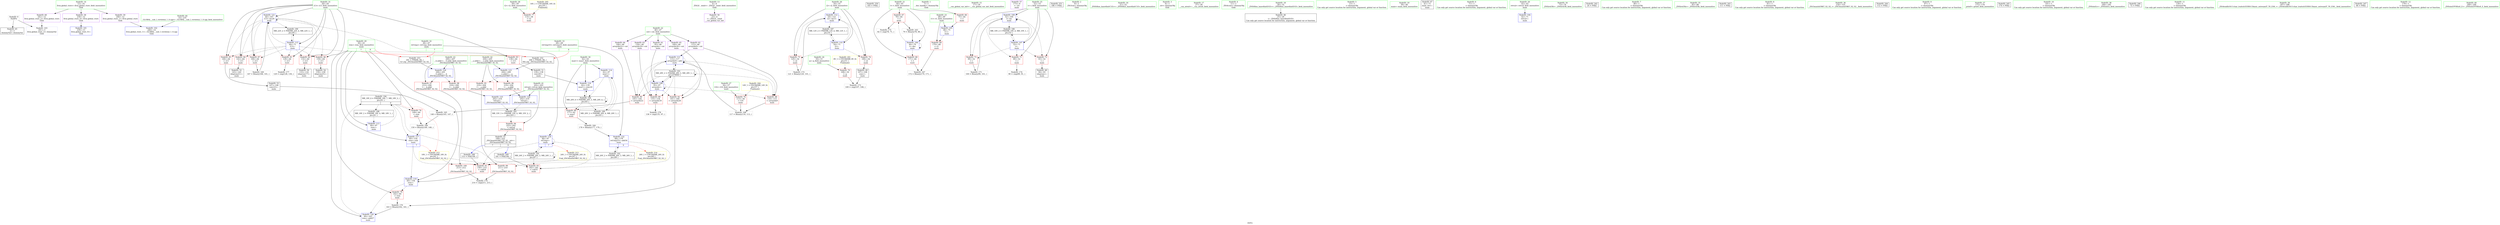digraph "SVFG" {
	label="SVFG";

	Node0x56521dd12a90 [shape=record,color=grey,label="{NodeID: 0\nNullPtr}"];
	Node0x56521dd12a90 -> Node0x56521dd2d240[style=solid];
	Node0x56521dd12a90 -> Node0x56521dd2db20[style=solid];
	Node0x56521dd2d5e0 [shape=record,color=red,label="{NodeID: 97\n212\<--206\n\<--__b.addr\n_ZSt3maxIxERKT_S2_S2_\n}"];
	Node0x56521dd2d5e0 -> Node0x56521dd2d850[style=solid];
	Node0x56521dd2b7c0 [shape=record,color=green,label="{NodeID: 14\n12\<--16\nllvm.global_ctors\<--llvm.global_ctors_field_insensitive\nGlob }"];
	Node0x56521dd2b7c0 -> Node0x56521dd2ed50[style=solid];
	Node0x56521dd2b7c0 -> Node0x56521dd2ee50[style=solid];
	Node0x56521dd2b7c0 -> Node0x56521dd2ef50[style=solid];
	Node0x56521dd31ad0 [shape=record,color=black,label="{NodeID: 194\nMR_18V_4 = PHI(MR_18V_7, MR_18V_3, )\npts\{61 \}\n|{|<s4>9}}"];
	Node0x56521dd31ad0 -> Node0x56521dd2fe20[style=dashed];
	Node0x56521dd31ad0 -> Node0x56521dd30a50[style=dashed];
	Node0x56521dd31ad0 -> Node0x56521dd32e80[style=dashed];
	Node0x56521dd31ad0 -> Node0x56521dd3f3e0[style=dashed];
	Node0x56521dd31ad0:s4 -> Node0x56521dd45490[style=dashed,color=red];
	Node0x56521dd2e1d0 [shape=record,color=blue,label="{NodeID: 111\n115\<--117\narrayidx9\<--add\nmain\n}"];
	Node0x56521dd2e1d0 -> Node0x56521dd30640[style=dashed];
	Node0x56521dd2e1d0 -> Node0x56521dd30710[style=dashed];
	Node0x56521dd2e1d0 -> Node0x56521dd307e0[style=dashed];
	Node0x56521dd2e1d0 -> Node0x56521dd30980[style=dashed];
	Node0x56521dd2e1d0 -> Node0x56521dd2e1d0[style=dashed];
	Node0x56521dd2e1d0 -> Node0x56521dd315d0[style=dashed];
	Node0x56521dd2c2f0 [shape=record,color=green,label="{NodeID: 28\n58\<--59\nt2\<--t2_field_insensitive\nmain\n}"];
	Node0x56521dd2c2f0 -> Node0x56521dd2fd50[style=solid];
	Node0x56521dd33500 [shape=record,color=blue,label="{NodeID: 125\n202\<--216\nretval\<--\n_ZSt3maxIxERKT_S2_S2_\n}"];
	Node0x56521dd33500 -> Node0x56521dd3dae0[style=dashed];
	Node0x56521dd2cfa0 [shape=record,color=green,label="{NodeID: 42\n204\<--205\n__a.addr\<--__a.addr_field_insensitive\n_ZSt3maxIxERKT_S2_S2_\n}"];
	Node0x56521dd2cfa0 -> Node0x56521dd30bf0[style=solid];
	Node0x56521dd2cfa0 -> Node0x56521dd2d510[style=solid];
	Node0x56521dd2cfa0 -> Node0x56521dd33360[style=solid];
	Node0x56521dd2ebb0 [shape=record,color=purple,label="{NodeID: 56\n23\<--4\n\<--_ZStL8__ioinit\n__cxx_global_var_init\n}"];
	Node0x56521dd2f7a0 [shape=record,color=red,label="{NodeID: 70\n108\<--50\n\<--q\nmain\n}"];
	Node0x56521dd2f7a0 -> Node0x56521dd365b0[style=solid];
	Node0x56521dd527d0 [shape=record,color=black,label="{NodeID: 250\n183 = PHI()\n}"];
	Node0x56521dd35cb0 [shape=record,color=grey,label="{NodeID: 167\n172 = Binary(170, 171, )\n}"];
	Node0x56521dd30300 [shape=record,color=red,label="{NodeID: 84\n142\<--64\n\<--i13\nmain\n}"];
	Node0x56521dd30300 -> Node0x56521dd2e870[style=solid];
	Node0x56521dd2a970 [shape=record,color=green,label="{NodeID: 1\n7\<--1\n__dso_handle\<--dummyObj\nGlob }"];
	Node0x56521dd2d6b0 [shape=record,color=red,label="{NodeID: 98\n216\<--206\n\<--__b.addr\n_ZSt3maxIxERKT_S2_S2_\n}"];
	Node0x56521dd2d6b0 -> Node0x56521dd33500[style=solid];
	Node0x56521dd2b850 [shape=record,color=green,label="{NodeID: 15\n17\<--18\n__cxx_global_var_init\<--__cxx_global_var_init_field_insensitive\n}"];
	Node0x56521dd2e2a0 [shape=record,color=blue,label="{NodeID: 112\n54\<--121\ni2\<--inc11\nmain\n}"];
	Node0x56521dd2e2a0 -> Node0x56521dd2fae0[style=dashed];
	Node0x56521dd2e2a0 -> Node0x56521dd2fbb0[style=dashed];
	Node0x56521dd2e2a0 -> Node0x56521dd2e2a0[style=dashed];
	Node0x56521dd2e2a0 -> Node0x56521dd3eee0[style=dashed];
	Node0x56521dd2c3c0 [shape=record,color=green,label="{NodeID: 29\n60\<--61\nrem\<--rem_field_insensitive\nmain\n|{|<s6>7|<s7>9}}"];
	Node0x56521dd2c3c0 -> Node0x56521dd2fe20[style=solid];
	Node0x56521dd2c3c0 -> Node0x56521dd2fef0[style=solid];
	Node0x56521dd2c3c0 -> Node0x56521dd2e370[style=solid];
	Node0x56521dd2c3c0 -> Node0x56521dd32e80[style=solid];
	Node0x56521dd2c3c0 -> Node0x56521dd33020[style=solid];
	Node0x56521dd2c3c0 -> Node0x56521dd330f0[style=solid];
	Node0x56521dd2c3c0:s6 -> Node0x56521dd52970[style=solid,color=red];
	Node0x56521dd2c3c0:s7 -> Node0x56521dd52be0[style=solid,color=red];
	Node0x56521dd335d0 [shape=record,color=blue,label="{NodeID: 126\n202\<--219\nretval\<--\n_ZSt3maxIxERKT_S2_S2_\n}"];
	Node0x56521dd335d0 -> Node0x56521dd3dae0[style=dashed];
	Node0x56521dd2d070 [shape=record,color=green,label="{NodeID: 43\n206\<--207\n__b.addr\<--__b.addr_field_insensitive\n_ZSt3maxIxERKT_S2_S2_\n}"];
	Node0x56521dd2d070 -> Node0x56521dd2d5e0[style=solid];
	Node0x56521dd2d070 -> Node0x56521dd2d6b0[style=solid];
	Node0x56521dd2d070 -> Node0x56521dd33430[style=solid];
	Node0x56521dd2ec80 [shape=record,color=purple,label="{NodeID: 57\n173\<--9\n\<--.str\nmain\n}"];
	Node0x56521dd2f870 [shape=record,color=red,label="{NodeID: 71\n89\<--52\n\<--i\nmain\n}"];
	Node0x56521dd2f870 -> Node0x56521dd36730[style=solid];
	Node0x56521dd528a0 [shape=record,color=black,label="{NodeID: 251\n186 = PHI()\n}"];
	Node0x56521dd35e30 [shape=record,color=grey,label="{NodeID: 168\n117 = Binary(116, 113, )\n}"];
	Node0x56521dd35e30 -> Node0x56521dd2e1d0[style=solid];
	Node0x56521dd303d0 [shape=record,color=red,label="{NodeID: 85\n146\<--64\n\<--i13\nmain\n}"];
	Node0x56521dd303d0 -> Node0x56521dd2e940[style=solid];
	Node0x56521dd12fb0 [shape=record,color=green,label="{NodeID: 2\n8\<--1\n_ZSt3cin\<--dummyObj\nGlob }"];
	Node0x56521dd2d780 [shape=record,color=red,label="{NodeID: 99\n211\<--210\n\<--\n_ZSt3maxIxERKT_S2_S2_\n}"];
	Node0x56521dd2d780 -> Node0x56521dd36a30[style=solid];
	Node0x56521dd2b8e0 [shape=record,color=green,label="{NodeID: 16\n21\<--22\n_ZNSt8ios_base4InitC1Ev\<--_ZNSt8ios_base4InitC1Ev_field_insensitive\n}"];
	Node0x56521dd2e370 [shape=record,color=blue,label="{NodeID: 113\n60\<--97\nrem\<--\nmain\n}"];
	Node0x56521dd2e370 -> Node0x56521dd31ad0[style=dashed];
	Node0x56521dd2c490 [shape=record,color=green,label="{NodeID: 30\n62\<--63\nmax1\<--max1_field_insensitive\nmain\n}"];
	Node0x56521dd2c490 -> Node0x56521dd2ffc0[style=solid];
	Node0x56521dd2c490 -> Node0x56521dd2e440[style=solid];
	Node0x56521dd2c490 -> Node0x56521dd32db0[style=solid];
	Node0x56521dd2d140 [shape=record,color=green,label="{NodeID: 44\n14\<--235\n_GLOBAL__sub_I_vershwal_1_0.cpp\<--_GLOBAL__sub_I_vershwal_1_0.cpp_field_insensitive\n}"];
	Node0x56521dd2d140 -> Node0x56521dd2da20[style=solid];
	Node0x56521dd2ed50 [shape=record,color=purple,label="{NodeID: 58\n239\<--12\nllvm.global_ctors_0\<--llvm.global_ctors\nGlob }"];
	Node0x56521dd2ed50 -> Node0x56521dd2d920[style=solid];
	Node0x56521dd2f940 [shape=record,color=red,label="{NodeID: 72\n93\<--52\n\<--i\nmain\n}"];
	Node0x56521dd2f940 -> Node0x56521dd2e530[style=solid];
	Node0x56521dd52970 [shape=record,color=black,label="{NodeID: 252\n200 = PHI(60, 68, )\n0th arg _ZSt3maxIxERKT_S2_S2_ }"];
	Node0x56521dd52970 -> Node0x56521dd33360[style=solid];
	Node0x56521dd35fb0 [shape=record,color=grey,label="{NodeID: 169\n167 = Binary(166, 101, )\n}"];
	Node0x56521dd35fb0 -> Node0x56521dd331c0[style=solid];
	Node0x56521dd304a0 [shape=record,color=red,label="{NodeID: 86\n158\<--64\n\<--i13\nmain\n}"];
	Node0x56521dd304a0 -> Node0x56521dd2ea10[style=solid];
	Node0x56521dd13040 [shape=record,color=green,label="{NodeID: 3\n9\<--1\n.str\<--dummyObj\nGlob }"];
	Node0x56521dd3dae0 [shape=record,color=black,label="{NodeID: 183\nMR_33V_3 = PHI(MR_33V_4, MR_33V_2, )\npts\{203 \}\n}"];
	Node0x56521dd3dae0 -> Node0x56521dd30b20[style=dashed];
	Node0x56521dd2d850 [shape=record,color=red,label="{NodeID: 100\n213\<--212\n\<--\n_ZSt3maxIxERKT_S2_S2_\n}"];
	Node0x56521dd2d850 -> Node0x56521dd36a30[style=solid];
	Node0x56521dd2b970 [shape=record,color=green,label="{NodeID: 17\n27\<--28\n__cxa_atexit\<--__cxa_atexit_field_insensitive\n}"];
	Node0x56521dd2e440 [shape=record,color=blue,label="{NodeID: 114\n62\<--97\nmax1\<--\nmain\n}"];
	Node0x56521dd2e440 -> Node0x56521dd2ffc0[style=dashed];
	Node0x56521dd2e440 -> Node0x56521dd32db0[style=dashed];
	Node0x56521dd2e440 -> Node0x56521dd3dfe0[style=dashed];
	Node0x56521dd2e440 -> Node0x56521dd3f8e0[style=dashed];
	Node0x56521dd2c560 [shape=record,color=green,label="{NodeID: 31\n64\<--65\ni13\<--i13_field_insensitive\nmain\n}"];
	Node0x56521dd2c560 -> Node0x56521dd30090[style=solid];
	Node0x56521dd2c560 -> Node0x56521dd30160[style=solid];
	Node0x56521dd2c560 -> Node0x56521dd30230[style=solid];
	Node0x56521dd2c560 -> Node0x56521dd30300[style=solid];
	Node0x56521dd2c560 -> Node0x56521dd303d0[style=solid];
	Node0x56521dd2c560 -> Node0x56521dd304a0[style=solid];
	Node0x56521dd2c560 -> Node0x56521dd30570[style=solid];
	Node0x56521dd2c560 -> Node0x56521dd32ce0[style=solid];
	Node0x56521dd2c560 -> Node0x56521dd331c0[style=solid];
	Node0x56521dd2d240 [shape=record,color=black,label="{NodeID: 45\n2\<--3\ndummyVal\<--dummyVal\n}"];
	Node0x56521dd2ee50 [shape=record,color=purple,label="{NodeID: 59\n240\<--12\nllvm.global_ctors_1\<--llvm.global_ctors\nGlob }"];
	Node0x56521dd2ee50 -> Node0x56521dd2da20[style=solid];
	Node0x56521dd2fa10 [shape=record,color=red,label="{NodeID: 73\n99\<--52\n\<--i\nmain\n}"];
	Node0x56521dd2fa10 -> Node0x56521dd362b0[style=solid];
	Node0x56521dd52be0 [shape=record,color=black,label="{NodeID: 253\n201 = PHI(66, 60, )\n1st arg _ZSt3maxIxERKT_S2_S2_ }"];
	Node0x56521dd52be0 -> Node0x56521dd33430[style=solid];
	Node0x56521dd36130 [shape=record,color=grey,label="{NodeID: 170\n163 = Binary(162, 161, )\n}"];
	Node0x56521dd36130 -> Node0x56521dd330f0[style=solid];
	Node0x56521dd30570 [shape=record,color=red,label="{NodeID: 87\n166\<--64\n\<--i13\nmain\n}"];
	Node0x56521dd30570 -> Node0x56521dd35fb0[style=solid];
	Node0x56521dd2b220 [shape=record,color=green,label="{NodeID: 4\n11\<--1\n_ZSt4cout\<--dummyObj\nGlob }"];
	Node0x56521dd3dfe0 [shape=record,color=black,label="{NodeID: 184\nMR_20V_6 = PHI(MR_20V_5, MR_20V_4, )\npts\{63 \}\n}"];
	Node0x56521dd3dfe0 -> Node0x56521dd2ffc0[style=dashed];
	Node0x56521dd3dfe0 -> Node0x56521dd32db0[style=dashed];
	Node0x56521dd3dfe0 -> Node0x56521dd3dfe0[style=dashed];
	Node0x56521dd3dfe0 -> Node0x56521dd3f8e0[style=dashed];
	Node0x56521dd2d920 [shape=record,color=blue,label="{NodeID: 101\n239\<--13\nllvm.global_ctors_0\<--\nGlob }"];
	Node0x56521dd2ba70 [shape=record,color=green,label="{NodeID: 18\n26\<--32\n_ZNSt8ios_base4InitD1Ev\<--_ZNSt8ios_base4InitD1Ev_field_insensitive\n}"];
	Node0x56521dd2ba70 -> Node0x56521dd2d340[style=solid];
	Node0x56521dd32ce0 [shape=record,color=blue,label="{NodeID: 115\n64\<--71\ni13\<--\nmain\n}"];
	Node0x56521dd32ce0 -> Node0x56521dd30090[style=dashed];
	Node0x56521dd32ce0 -> Node0x56521dd30160[style=dashed];
	Node0x56521dd32ce0 -> Node0x56521dd30230[style=dashed];
	Node0x56521dd32ce0 -> Node0x56521dd30300[style=dashed];
	Node0x56521dd32ce0 -> Node0x56521dd303d0[style=dashed];
	Node0x56521dd32ce0 -> Node0x56521dd304a0[style=dashed];
	Node0x56521dd32ce0 -> Node0x56521dd30570[style=dashed];
	Node0x56521dd32ce0 -> Node0x56521dd331c0[style=dashed];
	Node0x56521dd32ce0 -> Node0x56521dd3fde0[style=dashed];
	Node0x56521dd2c630 [shape=record,color=green,label="{NodeID: 32\n66\<--67\nref.tmp\<--ref.tmp_field_insensitive\nmain\n|{|<s1>7}}"];
	Node0x56521dd2c630 -> Node0x56521dd32f50[style=solid];
	Node0x56521dd2c630:s1 -> Node0x56521dd52be0[style=solid,color=red];
	Node0x56521dd45490 [shape=record,color=yellow,style=double,label="{NodeID: 212\n18V_1 = ENCHI(MR_18V_0)\npts\{61 \}\nFun[_ZSt3maxIxERKT_S2_S2_]}"];
	Node0x56521dd45490 -> Node0x56521dd2d780[style=dashed];
	Node0x56521dd45490 -> Node0x56521dd2d850[style=dashed];
	Node0x56521dd2d340 [shape=record,color=black,label="{NodeID: 46\n25\<--26\n\<--_ZNSt8ios_base4InitD1Ev\nCan only get source location for instruction, argument, global var or function.}"];
	Node0x56521dd2ef50 [shape=record,color=purple,label="{NodeID: 60\n241\<--12\nllvm.global_ctors_2\<--llvm.global_ctors\nGlob }"];
	Node0x56521dd2ef50 -> Node0x56521dd2db20[style=solid];
	Node0x56521dd2fae0 [shape=record,color=red,label="{NodeID: 74\n106\<--54\n\<--i2\nmain\n}"];
	Node0x56521dd2fae0 -> Node0x56521dd2e600[style=solid];
	Node0x56521dd362b0 [shape=record,color=grey,label="{NodeID: 171\n100 = Binary(99, 101, )\n}"];
	Node0x56521dd362b0 -> Node0x56521dd2e030[style=solid];
	Node0x56521dd30640 [shape=record,color=red,label="{NodeID: 88\n116\<--115\n\<--arrayidx9\nmain\n}"];
	Node0x56521dd30640 -> Node0x56521dd35e30[style=solid];
	Node0x56521dd2b2b0 [shape=record,color=green,label="{NodeID: 5\n13\<--1\n\<--dummyObj\nCan only get source location for instruction, argument, global var or function.}"];
	Node0x56521dd2da20 [shape=record,color=blue,label="{NodeID: 102\n240\<--14\nllvm.global_ctors_1\<--_GLOBAL__sub_I_vershwal_1_0.cpp\nGlob }"];
	Node0x56521dd2bb70 [shape=record,color=green,label="{NodeID: 19\n39\<--40\nmain\<--main_field_insensitive\n}"];
	Node0x56521dd32db0 [shape=record,color=blue,label="{NodeID: 116\n62\<--139\nmax1\<--conv20\nmain\n}"];
	Node0x56521dd32db0 -> Node0x56521dd3dfe0[style=dashed];
	Node0x56521dd2c700 [shape=record,color=green,label="{NodeID: 33\n68\<--69\nref.tmp33\<--ref.tmp33_field_insensitive\nmain\n|{|<s1>9}}"];
	Node0x56521dd2c700 -> Node0x56521dd33290[style=solid];
	Node0x56521dd2c700:s1 -> Node0x56521dd52970[style=solid,color=red];
	Node0x56521dd455a0 [shape=record,color=yellow,style=double,label="{NodeID: 213\n24V_1 = ENCHI(MR_24V_0)\npts\{67 \}\nFun[_ZSt3maxIxERKT_S2_S2_]}"];
	Node0x56521dd455a0 -> Node0x56521dd2d850[style=dashed];
	Node0x56521dd2d440 [shape=record,color=black,label="{NodeID: 47\n41\<--71\nmain_ret\<--\nmain\n}"];
	Node0x56521dd2f050 [shape=record,color=purple,label="{NodeID: 61\n95\<--46\narrayidx\<--cnt\nmain\n}"];
	Node0x56521dd2f050 -> Node0x56521dd2df60[style=solid];
	Node0x56521dd2fbb0 [shape=record,color=red,label="{NodeID: 75\n120\<--54\n\<--i2\nmain\n}"];
	Node0x56521dd2fbb0 -> Node0x56521dd36430[style=solid];
	Node0x56521dd36430 [shape=record,color=grey,label="{NodeID: 172\n121 = Binary(120, 101, )\n}"];
	Node0x56521dd36430 -> Node0x56521dd2e2a0[style=solid];
	Node0x56521dd30710 [shape=record,color=red,label="{NodeID: 89\n135\<--134\n\<--arrayidx18\nmain\n}"];
	Node0x56521dd30710 -> Node0x56521dd36d30[style=solid];
	Node0x56521dd2b340 [shape=record,color=green,label="{NodeID: 6\n71\<--1\n\<--dummyObj\nCan only get source location for instruction, argument, global var or function.}"];
	Node0x56521dd3e9e0 [shape=record,color=black,label="{NodeID: 186\nMR_10V_2 = PHI(MR_10V_4, MR_10V_1, )\npts\{53 \}\n}"];
	Node0x56521dd3e9e0 -> Node0x56521dd2de90[style=dashed];
	Node0x56521dd2db20 [shape=record,color=blue, style = dotted,label="{NodeID: 103\n241\<--3\nllvm.global_ctors_2\<--dummyVal\nGlob }"];
	Node0x56521dd2bc70 [shape=record,color=green,label="{NodeID: 20\n42\<--43\nretval\<--retval_field_insensitive\nmain\n}"];
	Node0x56521dd2bc70 -> Node0x56521dd2dc20[style=solid];
	Node0x56521dd32e80 [shape=record,color=blue,label="{NodeID: 117\n60\<--150\nrem\<--sub\nmain\n|{|<s2>7}}"];
	Node0x56521dd32e80 -> Node0x56521dd308b0[style=dashed];
	Node0x56521dd32e80 -> Node0x56521dd33020[style=dashed];
	Node0x56521dd32e80:s2 -> Node0x56521dd45490[style=dashed,color=red];
	Node0x56521dd2c7d0 [shape=record,color=green,label="{NodeID: 34\n73\<--74\n_ZNSirsERi\<--_ZNSirsERi_field_insensitive\n}"];
	Node0x56521dd45680 [shape=record,color=yellow,style=double,label="{NodeID: 214\n26V_1 = ENCHI(MR_26V_0)\npts\{69 \}\nFun[_ZSt3maxIxERKT_S2_S2_]}"];
	Node0x56521dd45680 -> Node0x56521dd2d780[style=dashed];
	Node0x56521dd2e530 [shape=record,color=black,label="{NodeID: 48\n94\<--93\nidxprom\<--\nmain\n}"];
	Node0x56521dd2f120 [shape=record,color=purple,label="{NodeID: 62\n115\<--46\narrayidx9\<--cnt\nmain\n}"];
	Node0x56521dd2f120 -> Node0x56521dd30640[style=solid];
	Node0x56521dd2f120 -> Node0x56521dd2e1d0[style=solid];
	Node0x56521db070f0 [shape=record,color=black,label="{NodeID: 242\n24 = PHI()\n}"];
	Node0x56521dd2fc80 [shape=record,color=red,label="{NodeID: 76\n113\<--56\n\<--t16\nmain\n}"];
	Node0x56521dd2fc80 -> Node0x56521dd35e30[style=solid];
	Node0x56521dd365b0 [shape=record,color=grey,label="{NodeID: 173\n109 = cmp(107, 108, )\n}"];
	Node0x56521dd307e0 [shape=record,color=red,label="{NodeID: 90\n145\<--144\n\<--arrayidx22\nmain\n}"];
	Node0x56521dd307e0 -> Node0x56521dd359b0[style=solid];
	Node0x56521dd2b3d0 [shape=record,color=green,label="{NodeID: 7\n80\<--1\n\<--dummyObj\nCan only get source location for instruction, argument, global var or function.}"];
	Node0x56521dd3eee0 [shape=record,color=black,label="{NodeID: 187\nMR_12V_2 = PHI(MR_12V_4, MR_12V_1, )\npts\{55 \}\n}"];
	Node0x56521dd3eee0 -> Node0x56521dd2e100[style=dashed];
	Node0x56521dd2dc20 [shape=record,color=blue,label="{NodeID: 104\n42\<--71\nretval\<--\nmain\n}"];
	Node0x56521dd2bd40 [shape=record,color=green,label="{NodeID: 21\n44\<--45\nt\<--t_field_insensitive\nmain\n}"];
	Node0x56521dd2bd40 -> Node0x56521dd2f460[style=solid];
	Node0x56521dd2bd40 -> Node0x56521dd2f530[style=solid];
	Node0x56521dd2bd40 -> Node0x56521dd2f600[style=solid];
	Node0x56521dd2bd40 -> Node0x56521dd2ddc0[style=solid];
	Node0x56521dd442e0 [shape=record,color=yellow,style=double,label="{NodeID: 201\n8V_1 = ENCHI(MR_8V_0)\npts\{51 \}\nFun[main]}"];
	Node0x56521dd442e0 -> Node0x56521dd2f7a0[style=dashed];
	Node0x56521dd32f50 [shape=record,color=blue,label="{NodeID: 118\n66\<--97\nref.tmp\<--\nmain\n|{|<s4>7}}"];
	Node0x56521dd32f50 -> Node0x56521dd308b0[style=dashed];
	Node0x56521dd32f50 -> Node0x56521dd30a50[style=dashed];
	Node0x56521dd32f50 -> Node0x56521dd32f50[style=dashed];
	Node0x56521dd32f50 -> Node0x56521dd402e0[style=dashed];
	Node0x56521dd32f50:s4 -> Node0x56521dd455a0[style=dashed,color=red];
	Node0x56521dd2c8d0 [shape=record,color=green,label="{NodeID: 35\n85\<--86\n_ZNSirsERx\<--_ZNSirsERx_field_insensitive\n}"];
	Node0x56521dd2e600 [shape=record,color=black,label="{NodeID: 49\n107\<--106\nconv\<--\nmain\n}"];
	Node0x56521dd2e600 -> Node0x56521dd365b0[style=solid];
	Node0x56521dd2f1f0 [shape=record,color=purple,label="{NodeID: 63\n134\<--46\narrayidx18\<--cnt\nmain\n}"];
	Node0x56521dd2f1f0 -> Node0x56521dd30710[style=solid];
	Node0x56521dd51fe0 [shape=record,color=black,label="{NodeID: 243\n111 = PHI()\n}"];
	Node0x56521dd2fd50 [shape=record,color=red,label="{NodeID: 77\n114\<--58\n\<--t2\nmain\n}"];
	Node0x56521dd36730 [shape=record,color=grey,label="{NodeID: 174\n90 = cmp(89, 91, )\n}"];
	Node0x56521dd308b0 [shape=record,color=red,label="{NodeID: 91\n156\<--153\n\<--call24\nmain\n}"];
	Node0x56521dd308b0 -> Node0x56521dd33020[style=solid];
	Node0x56521dd2b460 [shape=record,color=green,label="{NodeID: 8\n91\<--1\n\<--dummyObj\nCan only get source location for instruction, argument, global var or function.}"];
	Node0x56521dd3f3e0 [shape=record,color=black,label="{NodeID: 188\nMR_18V_2 = PHI(MR_18V_4, MR_18V_1, )\npts\{61 \}\n}"];
	Node0x56521dd3f3e0 -> Node0x56521dd2e370[style=dashed];
	Node0x56521dd2dcf0 [shape=record,color=blue,label="{NodeID: 105\n48\<--75\nt1\<--\nmain\n}"];
	Node0x56521dd2dcf0 -> Node0x56521dd2f6d0[style=dashed];
	Node0x56521dd2be10 [shape=record,color=green,label="{NodeID: 22\n46\<--47\ncnt\<--cnt_field_insensitive\nmain\n}"];
	Node0x56521dd2be10 -> Node0x56521dd2f050[style=solid];
	Node0x56521dd2be10 -> Node0x56521dd2f120[style=solid];
	Node0x56521dd2be10 -> Node0x56521dd2f1f0[style=solid];
	Node0x56521dd2be10 -> Node0x56521dd2f2c0[style=solid];
	Node0x56521dd2be10 -> Node0x56521dd2f390[style=solid];
	Node0x56521dd33020 [shape=record,color=blue,label="{NodeID: 119\n60\<--156\nrem\<--\nmain\n}"];
	Node0x56521dd33020 -> Node0x56521dd2fef0[style=dashed];
	Node0x56521dd33020 -> Node0x56521dd330f0[style=dashed];
	Node0x56521dd2c9d0 [shape=record,color=green,label="{NodeID: 36\n154\<--155\n_ZSt3maxIxERKT_S2_S2_\<--_ZSt3maxIxERKT_S2_S2__field_insensitive\n}"];
	Node0x56521dd2e6d0 [shape=record,color=black,label="{NodeID: 50\n133\<--132\nidxprom17\<--\nmain\n}"];
	Node0x56521dd2f2c0 [shape=record,color=purple,label="{NodeID: 64\n144\<--46\narrayidx22\<--cnt\nmain\n}"];
	Node0x56521dd2f2c0 -> Node0x56521dd307e0[style=solid];
	Node0x56521dd52140 [shape=record,color=black,label="{NodeID: 244\n112 = PHI()\n}"];
	Node0x56521dd2fe20 [shape=record,color=red,label="{NodeID: 78\n149\<--60\n\<--rem\nmain\n}"];
	Node0x56521dd2fe20 -> Node0x56521dd35b30[style=solid];
	Node0x56521dd368b0 [shape=record,color=grey,label="{NodeID: 175\n82 = cmp(78, 71, )\n}"];
	Node0x56521dd30980 [shape=record,color=red,label="{NodeID: 92\n161\<--160\n\<--arrayidx26\nmain\n}"];
	Node0x56521dd30980 -> Node0x56521dd36130[style=solid];
	Node0x56521dd2b4f0 [shape=record,color=green,label="{NodeID: 9\n97\<--1\n\<--dummyObj\nCan only get source location for instruction, argument, global var or function.}"];
	Node0x56521dd3f8e0 [shape=record,color=black,label="{NodeID: 189\nMR_20V_2 = PHI(MR_20V_4, MR_20V_1, )\npts\{63 \}\n}"];
	Node0x56521dd3f8e0 -> Node0x56521dd2e440[style=dashed];
	Node0x56521dd2ddc0 [shape=record,color=blue,label="{NodeID: 106\n44\<--79\nt\<--dec\nmain\n}"];
	Node0x56521dd2ddc0 -> Node0x56521dd2f530[style=dashed];
	Node0x56521dd2ddc0 -> Node0x56521dd2f600[style=dashed];
	Node0x56521dd2ddc0 -> Node0x56521dd2ddc0[style=dashed];
	Node0x56521dd2bee0 [shape=record,color=green,label="{NodeID: 23\n48\<--49\nt1\<--t1_field_insensitive\nmain\n}"];
	Node0x56521dd2bee0 -> Node0x56521dd2f6d0[style=solid];
	Node0x56521dd2bee0 -> Node0x56521dd2dcf0[style=solid];
	Node0x56521dd330f0 [shape=record,color=blue,label="{NodeID: 120\n60\<--163\nrem\<--add27\nmain\n}"];
	Node0x56521dd330f0 -> Node0x56521dd31ad0[style=dashed];
	Node0x56521dd2cad0 [shape=record,color=green,label="{NodeID: 37\n175\<--176\nprintf\<--printf_field_insensitive\n}"];
	Node0x56521dd2e7a0 [shape=record,color=black,label="{NodeID: 51\n139\<--138\nconv20\<--\nmain\n}"];
	Node0x56521dd2e7a0 -> Node0x56521dd32db0[style=solid];
	Node0x56521dd2f390 [shape=record,color=purple,label="{NodeID: 65\n160\<--46\narrayidx26\<--cnt\nmain\n}"];
	Node0x56521dd2f390 -> Node0x56521dd30980[style=solid];
	Node0x56521dd52210 [shape=record,color=black,label="{NodeID: 245\n174 = PHI()\n}"];
	Node0x56521dd2fef0 [shape=record,color=red,label="{NodeID: 79\n162\<--60\n\<--rem\nmain\n}"];
	Node0x56521dd2fef0 -> Node0x56521dd36130[style=solid];
	Node0x56521dd36a30 [shape=record,color=grey,label="{NodeID: 176\n214 = cmp(211, 213, )\n}"];
	Node0x56521dd30a50 [shape=record,color=red,label="{NodeID: 93\n182\<--181\n\<--call35\nmain\n}"];
	Node0x56521dd2b580 [shape=record,color=green,label="{NodeID: 10\n101\<--1\n\<--dummyObj\nCan only get source location for instruction, argument, global var or function.}"];
	Node0x56521dd3fde0 [shape=record,color=black,label="{NodeID: 190\nMR_22V_2 = PHI(MR_22V_4, MR_22V_1, )\npts\{65 \}\n}"];
	Node0x56521dd3fde0 -> Node0x56521dd32ce0[style=dashed];
	Node0x56521dd2de90 [shape=record,color=blue,label="{NodeID: 107\n52\<--71\ni\<--\nmain\n}"];
	Node0x56521dd2de90 -> Node0x56521dd2f870[style=dashed];
	Node0x56521dd2de90 -> Node0x56521dd2f940[style=dashed];
	Node0x56521dd2de90 -> Node0x56521dd2fa10[style=dashed];
	Node0x56521dd2de90 -> Node0x56521dd2e030[style=dashed];
	Node0x56521dd2de90 -> Node0x56521dd3e9e0[style=dashed];
	Node0x56521dd2bfb0 [shape=record,color=green,label="{NodeID: 24\n50\<--51\nq\<--q_field_insensitive\nmain\n}"];
	Node0x56521dd2bfb0 -> Node0x56521dd2f7a0[style=solid];
	Node0x56521dd44d90 [shape=record,color=yellow,style=double,label="{NodeID: 204\n14V_1 = ENCHI(MR_14V_0)\npts\{57 \}\nFun[main]}"];
	Node0x56521dd44d90 -> Node0x56521dd2fc80[style=dashed];
	Node0x56521dd331c0 [shape=record,color=blue,label="{NodeID: 121\n64\<--167\ni13\<--inc29\nmain\n}"];
	Node0x56521dd331c0 -> Node0x56521dd30090[style=dashed];
	Node0x56521dd331c0 -> Node0x56521dd30160[style=dashed];
	Node0x56521dd331c0 -> Node0x56521dd30230[style=dashed];
	Node0x56521dd331c0 -> Node0x56521dd30300[style=dashed];
	Node0x56521dd331c0 -> Node0x56521dd303d0[style=dashed];
	Node0x56521dd331c0 -> Node0x56521dd304a0[style=dashed];
	Node0x56521dd331c0 -> Node0x56521dd30570[style=dashed];
	Node0x56521dd331c0 -> Node0x56521dd331c0[style=dashed];
	Node0x56521dd331c0 -> Node0x56521dd3fde0[style=dashed];
	Node0x56521dd2cbd0 [shape=record,color=green,label="{NodeID: 38\n184\<--185\n_ZNSolsEx\<--_ZNSolsEx_field_insensitive\n}"];
	Node0x56521dd2e870 [shape=record,color=black,label="{NodeID: 52\n143\<--142\nidxprom21\<--\nmain\n}"];
	Node0x56521dd2f460 [shape=record,color=red,label="{NodeID: 66\n75\<--44\n\<--t\nmain\n}"];
	Node0x56521dd2f460 -> Node0x56521dd2dcf0[style=solid];
	Node0x56521dd522e0 [shape=record,color=black,label="{NodeID: 246\n72 = PHI()\n}"];
	Node0x56521dd356b0 [shape=record,color=grey,label="{NodeID: 163\n79 = Binary(78, 80, )\n}"];
	Node0x56521dd356b0 -> Node0x56521dd2ddc0[style=solid];
	Node0x56521dd2ffc0 [shape=record,color=red,label="{NodeID: 80\n177\<--62\n\<--max1\nmain\n}"];
	Node0x56521dd2ffc0 -> Node0x56521dd35830[style=solid];
	Node0x56521dd36bb0 [shape=record,color=grey,label="{NodeID: 177\n129 = cmp(128, 130, )\n}"];
	Node0x56521dd30b20 [shape=record,color=red,label="{NodeID: 94\n222\<--202\n\<--retval\n_ZSt3maxIxERKT_S2_S2_\n}"];
	Node0x56521dd30b20 -> Node0x56521dd2eae0[style=solid];
	Node0x56521dd2b610 [shape=record,color=green,label="{NodeID: 11\n130\<--1\n\<--dummyObj\nCan only get source location for instruction, argument, global var or function.}"];
	Node0x56521dd402e0 [shape=record,color=black,label="{NodeID: 191\nMR_24V_2 = PHI(MR_24V_3, MR_24V_1, )\npts\{67 \}\n}"];
	Node0x56521dd402e0 -> Node0x56521dd30a50[style=dashed];
	Node0x56521dd402e0 -> Node0x56521dd32f50[style=dashed];
	Node0x56521dd402e0 -> Node0x56521dd402e0[style=dashed];
	Node0x56521dd2df60 [shape=record,color=blue,label="{NodeID: 108\n95\<--97\narrayidx\<--\nmain\n}"];
	Node0x56521dd2df60 -> Node0x56521dd30640[style=dashed];
	Node0x56521dd2df60 -> Node0x56521dd30710[style=dashed];
	Node0x56521dd2df60 -> Node0x56521dd307e0[style=dashed];
	Node0x56521dd2df60 -> Node0x56521dd30980[style=dashed];
	Node0x56521dd2df60 -> Node0x56521dd2df60[style=dashed];
	Node0x56521dd2df60 -> Node0x56521dd2e1d0[style=dashed];
	Node0x56521dd2df60 -> Node0x56521dd315d0[style=dashed];
	Node0x56521dd2c080 [shape=record,color=green,label="{NodeID: 25\n52\<--53\ni\<--i_field_insensitive\nmain\n}"];
	Node0x56521dd2c080 -> Node0x56521dd2f870[style=solid];
	Node0x56521dd2c080 -> Node0x56521dd2f940[style=solid];
	Node0x56521dd2c080 -> Node0x56521dd2fa10[style=solid];
	Node0x56521dd2c080 -> Node0x56521dd2de90[style=solid];
	Node0x56521dd2c080 -> Node0x56521dd2e030[style=solid];
	Node0x56521dd44e70 [shape=record,color=yellow,style=double,label="{NodeID: 205\n16V_1 = ENCHI(MR_16V_0)\npts\{59 \}\nFun[main]}"];
	Node0x56521dd44e70 -> Node0x56521dd2fd50[style=dashed];
	Node0x56521dd33290 [shape=record,color=blue,label="{NodeID: 122\n68\<--178\nref.tmp33\<--add34\nmain\n|{|<s2>9}}"];
	Node0x56521dd33290 -> Node0x56521dd30a50[style=dashed];
	Node0x56521dd33290 -> Node0x56521dd310d0[style=dashed];
	Node0x56521dd33290:s2 -> Node0x56521dd45680[style=dashed,color=red];
	Node0x56521dd2ccd0 [shape=record,color=green,label="{NodeID: 39\n187\<--188\n_ZSt4endlIcSt11char_traitsIcEERSt13basic_ostreamIT_T0_ES6_\<--_ZSt4endlIcSt11char_traitsIcEERSt13basic_ostreamIT_T0_ES6__field_insensitive\n}"];
	Node0x56521dd2e940 [shape=record,color=black,label="{NodeID: 53\n147\<--146\nconv23\<--\nmain\n}"];
	Node0x56521dd2e940 -> Node0x56521dd359b0[style=solid];
	Node0x56521dd2f530 [shape=record,color=red,label="{NodeID: 67\n78\<--44\n\<--t\nmain\n}"];
	Node0x56521dd2f530 -> Node0x56521dd356b0[style=solid];
	Node0x56521dd2f530 -> Node0x56521dd368b0[style=solid];
	Node0x56521dd523e0 [shape=record,color=black,label="{NodeID: 247\n84 = PHI()\n}"];
	Node0x56521dd35830 [shape=record,color=grey,label="{NodeID: 164\n178 = Binary(177, 179, )\n}"];
	Node0x56521dd35830 -> Node0x56521dd33290[style=solid];
	Node0x56521dd30090 [shape=record,color=red,label="{NodeID: 81\n128\<--64\n\<--i13\nmain\n}"];
	Node0x56521dd30090 -> Node0x56521dd36bb0[style=solid];
	Node0x56521dd36d30 [shape=record,color=grey,label="{NodeID: 178\n136 = cmp(135, 97, )\n}"];
	Node0x56521dd30bf0 [shape=record,color=red,label="{NodeID: 95\n210\<--204\n\<--__a.addr\n_ZSt3maxIxERKT_S2_S2_\n}"];
	Node0x56521dd30bf0 -> Node0x56521dd2d780[style=solid];
	Node0x56521dd2b6a0 [shape=record,color=green,label="{NodeID: 12\n179\<--1\n\<--dummyObj\nCan only get source location for instruction, argument, global var or function.}"];
	Node0x56521dd310d0 [shape=record,color=black,label="{NodeID: 192\nMR_26V_2 = PHI(MR_26V_3, MR_26V_1, )\npts\{69 \}\n}"];
	Node0x56521dd310d0 -> Node0x56521dd308b0[style=dashed];
	Node0x56521dd310d0 -> Node0x56521dd33290[style=dashed];
	Node0x56521dd2e030 [shape=record,color=blue,label="{NodeID: 109\n52\<--100\ni\<--inc\nmain\n}"];
	Node0x56521dd2e030 -> Node0x56521dd2f870[style=dashed];
	Node0x56521dd2e030 -> Node0x56521dd2f940[style=dashed];
	Node0x56521dd2e030 -> Node0x56521dd2fa10[style=dashed];
	Node0x56521dd2e030 -> Node0x56521dd2e030[style=dashed];
	Node0x56521dd2e030 -> Node0x56521dd3e9e0[style=dashed];
	Node0x56521dd2c150 [shape=record,color=green,label="{NodeID: 26\n54\<--55\ni2\<--i2_field_insensitive\nmain\n}"];
	Node0x56521dd2c150 -> Node0x56521dd2fae0[style=solid];
	Node0x56521dd2c150 -> Node0x56521dd2fbb0[style=solid];
	Node0x56521dd2c150 -> Node0x56521dd2e100[style=solid];
	Node0x56521dd2c150 -> Node0x56521dd2e2a0[style=solid];
	Node0x56521dd33360 [shape=record,color=blue,label="{NodeID: 123\n204\<--200\n__a.addr\<--__a\n_ZSt3maxIxERKT_S2_S2_\n}"];
	Node0x56521dd33360 -> Node0x56521dd30bf0[style=dashed];
	Node0x56521dd33360 -> Node0x56521dd2d510[style=dashed];
	Node0x56521dd2cdd0 [shape=record,color=green,label="{NodeID: 40\n189\<--190\n_ZNSolsEPFRSoS_E\<--_ZNSolsEPFRSoS_E_field_insensitive\n}"];
	Node0x56521dd2ea10 [shape=record,color=black,label="{NodeID: 54\n159\<--158\nidxprom25\<--\nmain\n}"];
	Node0x56521dd2f600 [shape=record,color=red,label="{NodeID: 68\n171\<--44\n\<--t\nmain\n}"];
	Node0x56521dd2f600 -> Node0x56521dd35cb0[style=solid];
	Node0x56521dd524e0 [shape=record,color=black,label="{NodeID: 248\n153 = PHI(199, )\n}"];
	Node0x56521dd524e0 -> Node0x56521dd308b0[style=solid];
	Node0x56521dd359b0 [shape=record,color=grey,label="{NodeID: 165\n148 = Binary(145, 147, )\n}"];
	Node0x56521dd359b0 -> Node0x56521dd35b30[style=solid];
	Node0x56521dd30160 [shape=record,color=red,label="{NodeID: 82\n132\<--64\n\<--i13\nmain\n}"];
	Node0x56521dd30160 -> Node0x56521dd2e6d0[style=solid];
	Node0x56521dd2d510 [shape=record,color=red,label="{NodeID: 96\n219\<--204\n\<--__a.addr\n_ZSt3maxIxERKT_S2_S2_\n}"];
	Node0x56521dd2d510 -> Node0x56521dd335d0[style=solid];
	Node0x56521dd2b730 [shape=record,color=green,label="{NodeID: 13\n4\<--6\n_ZStL8__ioinit\<--_ZStL8__ioinit_field_insensitive\nGlob }"];
	Node0x56521dd2b730 -> Node0x56521dd2ebb0[style=solid];
	Node0x56521dd315d0 [shape=record,color=black,label="{NodeID: 193\nMR_28V_2 = PHI(MR_28V_5, MR_28V_1, )\npts\{470000 \}\n}"];
	Node0x56521dd315d0 -> Node0x56521dd30640[style=dashed];
	Node0x56521dd315d0 -> Node0x56521dd30710[style=dashed];
	Node0x56521dd315d0 -> Node0x56521dd307e0[style=dashed];
	Node0x56521dd315d0 -> Node0x56521dd30980[style=dashed];
	Node0x56521dd315d0 -> Node0x56521dd2df60[style=dashed];
	Node0x56521dd315d0 -> Node0x56521dd2e1d0[style=dashed];
	Node0x56521dd315d0 -> Node0x56521dd315d0[style=dashed];
	Node0x56521dd2e100 [shape=record,color=blue,label="{NodeID: 110\n54\<--71\ni2\<--\nmain\n}"];
	Node0x56521dd2e100 -> Node0x56521dd2fae0[style=dashed];
	Node0x56521dd2e100 -> Node0x56521dd2fbb0[style=dashed];
	Node0x56521dd2e100 -> Node0x56521dd2e2a0[style=dashed];
	Node0x56521dd2e100 -> Node0x56521dd3eee0[style=dashed];
	Node0x56521dd2c220 [shape=record,color=green,label="{NodeID: 27\n56\<--57\nt16\<--t16_field_insensitive\nmain\n}"];
	Node0x56521dd2c220 -> Node0x56521dd2fc80[style=solid];
	Node0x56521dd33430 [shape=record,color=blue,label="{NodeID: 124\n206\<--201\n__b.addr\<--__b\n_ZSt3maxIxERKT_S2_S2_\n}"];
	Node0x56521dd33430 -> Node0x56521dd2d5e0[style=dashed];
	Node0x56521dd33430 -> Node0x56521dd2d6b0[style=dashed];
	Node0x56521dd2ced0 [shape=record,color=green,label="{NodeID: 41\n202\<--203\nretval\<--retval_field_insensitive\n_ZSt3maxIxERKT_S2_S2_\n}"];
	Node0x56521dd2ced0 -> Node0x56521dd30b20[style=solid];
	Node0x56521dd2ced0 -> Node0x56521dd33500[style=solid];
	Node0x56521dd2ced0 -> Node0x56521dd335d0[style=solid];
	Node0x56521dd2eae0 [shape=record,color=black,label="{NodeID: 55\n199\<--222\n_ZSt3maxIxERKT_S2_S2__ret\<--\n_ZSt3maxIxERKT_S2_S2_\n|{<s0>7|<s1>9}}"];
	Node0x56521dd2eae0:s0 -> Node0x56521dd524e0[style=solid,color=blue];
	Node0x56521dd2eae0:s1 -> Node0x56521dd526d0[style=solid,color=blue];
	Node0x56521dd2f6d0 [shape=record,color=red,label="{NodeID: 69\n170\<--48\n\<--t1\nmain\n}"];
	Node0x56521dd2f6d0 -> Node0x56521dd35cb0[style=solid];
	Node0x56521dd526d0 [shape=record,color=black,label="{NodeID: 249\n181 = PHI(199, )\n}"];
	Node0x56521dd526d0 -> Node0x56521dd30a50[style=solid];
	Node0x56521dd35b30 [shape=record,color=grey,label="{NodeID: 166\n150 = Binary(149, 148, )\n}"];
	Node0x56521dd35b30 -> Node0x56521dd32e80[style=solid];
	Node0x56521dd30230 [shape=record,color=red,label="{NodeID: 83\n138\<--64\n\<--i13\nmain\n}"];
	Node0x56521dd30230 -> Node0x56521dd2e7a0[style=solid];
}
